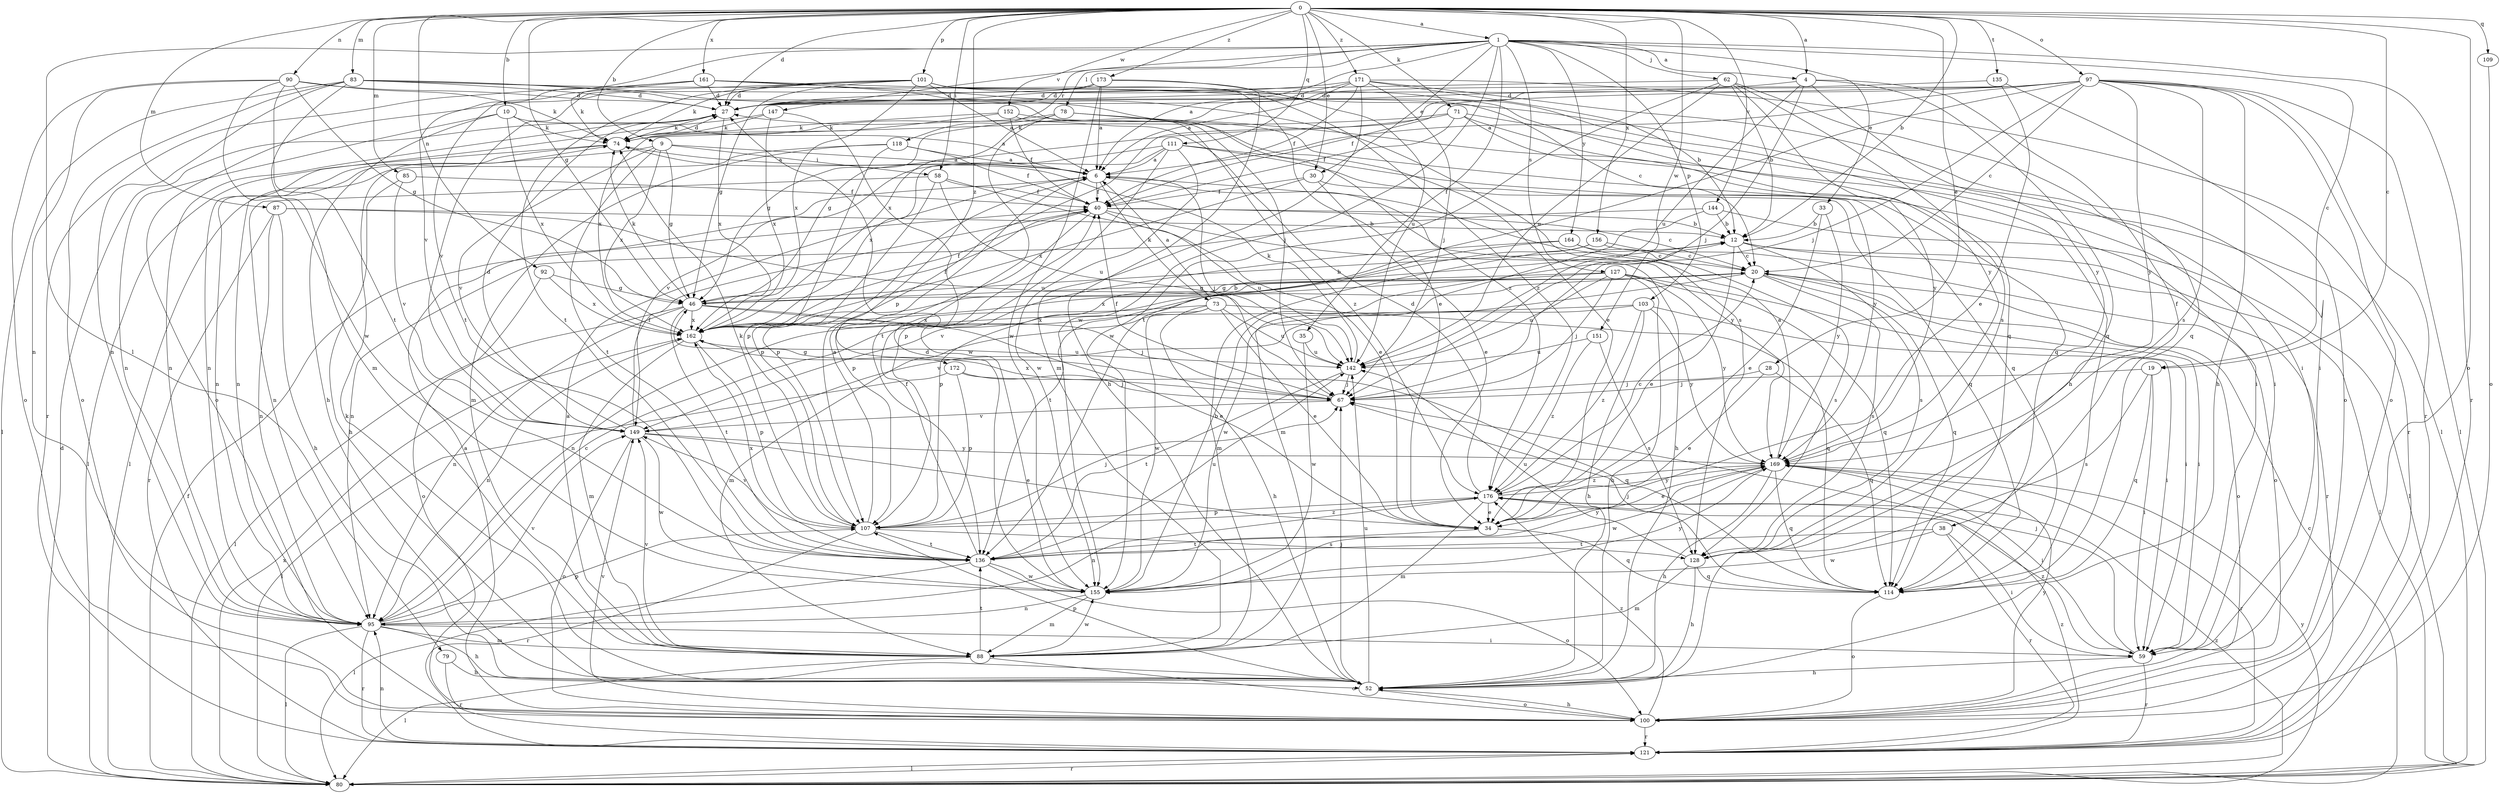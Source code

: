 strict digraph  {
0;
1;
4;
6;
9;
10;
12;
19;
20;
27;
28;
30;
33;
34;
35;
38;
40;
46;
52;
58;
59;
62;
67;
71;
73;
74;
78;
79;
80;
83;
85;
87;
88;
90;
92;
95;
97;
100;
101;
103;
107;
109;
111;
114;
118;
121;
127;
128;
135;
136;
142;
144;
147;
149;
151;
152;
155;
156;
161;
162;
164;
169;
171;
172;
173;
176;
0 -> 1  [label=a];
0 -> 4  [label=a];
0 -> 9  [label=b];
0 -> 10  [label=b];
0 -> 12  [label=b];
0 -> 19  [label=c];
0 -> 27  [label=d];
0 -> 28  [label=e];
0 -> 30  [label=e];
0 -> 46  [label=g];
0 -> 58  [label=i];
0 -> 71  [label=k];
0 -> 83  [label=m];
0 -> 85  [label=m];
0 -> 87  [label=m];
0 -> 90  [label=n];
0 -> 92  [label=n];
0 -> 97  [label=o];
0 -> 100  [label=o];
0 -> 101  [label=p];
0 -> 109  [label=q];
0 -> 111  [label=q];
0 -> 135  [label=t];
0 -> 144  [label=v];
0 -> 151  [label=w];
0 -> 152  [label=w];
0 -> 156  [label=x];
0 -> 161  [label=x];
0 -> 171  [label=z];
0 -> 172  [label=z];
0 -> 173  [label=z];
1 -> 4  [label=a];
1 -> 6  [label=a];
1 -> 19  [label=c];
1 -> 30  [label=e];
1 -> 33  [label=e];
1 -> 35  [label=f];
1 -> 62  [label=j];
1 -> 78  [label=l];
1 -> 79  [label=l];
1 -> 103  [label=p];
1 -> 118  [label=r];
1 -> 121  [label=r];
1 -> 127  [label=s];
1 -> 147  [label=v];
1 -> 149  [label=v];
1 -> 155  [label=w];
1 -> 164  [label=y];
4 -> 27  [label=d];
4 -> 38  [label=f];
4 -> 52  [label=h];
4 -> 67  [label=j];
4 -> 142  [label=u];
4 -> 169  [label=y];
6 -> 40  [label=f];
6 -> 67  [label=j];
6 -> 73  [label=k];
6 -> 107  [label=p];
6 -> 169  [label=y];
9 -> 6  [label=a];
9 -> 46  [label=g];
9 -> 58  [label=i];
9 -> 95  [label=n];
9 -> 136  [label=t];
9 -> 149  [label=v];
9 -> 162  [label=x];
10 -> 6  [label=a];
10 -> 52  [label=h];
10 -> 74  [label=k];
10 -> 95  [label=n];
10 -> 162  [label=x];
12 -> 20  [label=c];
12 -> 34  [label=e];
12 -> 80  [label=l];
12 -> 121  [label=r];
12 -> 128  [label=s];
19 -> 59  [label=i];
19 -> 67  [label=j];
19 -> 114  [label=q];
19 -> 128  [label=s];
20 -> 46  [label=g];
20 -> 59  [label=i];
20 -> 100  [label=o];
20 -> 114  [label=q];
20 -> 128  [label=s];
20 -> 155  [label=w];
20 -> 162  [label=x];
27 -> 74  [label=k];
27 -> 95  [label=n];
27 -> 162  [label=x];
28 -> 34  [label=e];
28 -> 67  [label=j];
28 -> 114  [label=q];
30 -> 34  [label=e];
30 -> 40  [label=f];
30 -> 114  [label=q];
30 -> 162  [label=x];
33 -> 12  [label=b];
33 -> 34  [label=e];
33 -> 169  [label=y];
34 -> 114  [label=q];
34 -> 136  [label=t];
35 -> 142  [label=u];
35 -> 155  [label=w];
38 -> 59  [label=i];
38 -> 121  [label=r];
38 -> 136  [label=t];
38 -> 155  [label=w];
40 -> 12  [label=b];
40 -> 20  [label=c];
40 -> 52  [label=h];
40 -> 107  [label=p];
40 -> 142  [label=u];
46 -> 12  [label=b];
46 -> 34  [label=e];
46 -> 40  [label=f];
46 -> 67  [label=j];
46 -> 74  [label=k];
46 -> 80  [label=l];
46 -> 95  [label=n];
46 -> 136  [label=t];
46 -> 162  [label=x];
52 -> 67  [label=j];
52 -> 74  [label=k];
52 -> 100  [label=o];
52 -> 107  [label=p];
52 -> 142  [label=u];
58 -> 34  [label=e];
58 -> 40  [label=f];
58 -> 95  [label=n];
58 -> 107  [label=p];
58 -> 142  [label=u];
59 -> 52  [label=h];
59 -> 67  [label=j];
59 -> 121  [label=r];
59 -> 176  [label=z];
62 -> 12  [label=b];
62 -> 27  [label=d];
62 -> 114  [label=q];
62 -> 128  [label=s];
62 -> 142  [label=u];
62 -> 155  [label=w];
62 -> 169  [label=y];
67 -> 40  [label=f];
67 -> 46  [label=g];
67 -> 149  [label=v];
67 -> 162  [label=x];
71 -> 40  [label=f];
71 -> 46  [label=g];
71 -> 59  [label=i];
71 -> 74  [label=k];
71 -> 121  [label=r];
71 -> 169  [label=y];
73 -> 6  [label=a];
73 -> 34  [label=e];
73 -> 52  [label=h];
73 -> 88  [label=m];
73 -> 114  [label=q];
73 -> 142  [label=u];
73 -> 155  [label=w];
73 -> 162  [label=x];
74 -> 6  [label=a];
74 -> 27  [label=d];
74 -> 80  [label=l];
74 -> 95  [label=n];
78 -> 34  [label=e];
78 -> 46  [label=g];
78 -> 59  [label=i];
78 -> 74  [label=k];
78 -> 136  [label=t];
79 -> 52  [label=h];
79 -> 121  [label=r];
80 -> 20  [label=c];
80 -> 27  [label=d];
80 -> 40  [label=f];
80 -> 121  [label=r];
80 -> 162  [label=x];
80 -> 169  [label=y];
80 -> 176  [label=z];
83 -> 27  [label=d];
83 -> 59  [label=i];
83 -> 67  [label=j];
83 -> 80  [label=l];
83 -> 88  [label=m];
83 -> 95  [label=n];
83 -> 100  [label=o];
83 -> 176  [label=z];
85 -> 40  [label=f];
85 -> 52  [label=h];
85 -> 149  [label=v];
87 -> 12  [label=b];
87 -> 52  [label=h];
87 -> 95  [label=n];
87 -> 121  [label=r];
87 -> 142  [label=u];
88 -> 6  [label=a];
88 -> 80  [label=l];
88 -> 100  [label=o];
88 -> 136  [label=t];
88 -> 149  [label=v];
88 -> 155  [label=w];
90 -> 27  [label=d];
90 -> 46  [label=g];
90 -> 74  [label=k];
90 -> 95  [label=n];
90 -> 100  [label=o];
90 -> 136  [label=t];
90 -> 155  [label=w];
92 -> 46  [label=g];
92 -> 100  [label=o];
92 -> 162  [label=x];
95 -> 20  [label=c];
95 -> 52  [label=h];
95 -> 59  [label=i];
95 -> 80  [label=l];
95 -> 88  [label=m];
95 -> 107  [label=p];
95 -> 121  [label=r];
95 -> 149  [label=v];
97 -> 6  [label=a];
97 -> 20  [label=c];
97 -> 27  [label=d];
97 -> 40  [label=f];
97 -> 52  [label=h];
97 -> 67  [label=j];
97 -> 80  [label=l];
97 -> 100  [label=o];
97 -> 107  [label=p];
97 -> 121  [label=r];
97 -> 128  [label=s];
97 -> 136  [label=t];
97 -> 169  [label=y];
100 -> 6  [label=a];
100 -> 52  [label=h];
100 -> 121  [label=r];
100 -> 149  [label=v];
100 -> 169  [label=y];
100 -> 176  [label=z];
101 -> 6  [label=a];
101 -> 27  [label=d];
101 -> 34  [label=e];
101 -> 46  [label=g];
101 -> 74  [label=k];
101 -> 114  [label=q];
101 -> 136  [label=t];
101 -> 149  [label=v];
101 -> 162  [label=x];
101 -> 176  [label=z];
103 -> 52  [label=h];
103 -> 59  [label=i];
103 -> 149  [label=v];
103 -> 162  [label=x];
103 -> 169  [label=y];
103 -> 176  [label=z];
107 -> 6  [label=a];
107 -> 67  [label=j];
107 -> 74  [label=k];
107 -> 121  [label=r];
107 -> 128  [label=s];
107 -> 136  [label=t];
107 -> 149  [label=v];
107 -> 176  [label=z];
109 -> 100  [label=o];
111 -> 6  [label=a];
111 -> 107  [label=p];
111 -> 114  [label=q];
111 -> 149  [label=v];
111 -> 155  [label=w];
111 -> 162  [label=x];
111 -> 169  [label=y];
114 -> 67  [label=j];
114 -> 100  [label=o];
118 -> 6  [label=a];
118 -> 40  [label=f];
118 -> 80  [label=l];
118 -> 88  [label=m];
118 -> 107  [label=p];
121 -> 80  [label=l];
121 -> 95  [label=n];
121 -> 176  [label=z];
127 -> 46  [label=g];
127 -> 52  [label=h];
127 -> 59  [label=i];
127 -> 67  [label=j];
127 -> 95  [label=n];
127 -> 114  [label=q];
127 -> 142  [label=u];
127 -> 169  [label=y];
128 -> 52  [label=h];
128 -> 88  [label=m];
128 -> 114  [label=q];
128 -> 142  [label=u];
135 -> 27  [label=d];
135 -> 34  [label=e];
135 -> 100  [label=o];
136 -> 40  [label=f];
136 -> 80  [label=l];
136 -> 100  [label=o];
136 -> 142  [label=u];
136 -> 155  [label=w];
136 -> 162  [label=x];
136 -> 169  [label=y];
142 -> 67  [label=j];
142 -> 74  [label=k];
142 -> 136  [label=t];
144 -> 12  [label=b];
144 -> 80  [label=l];
144 -> 88  [label=m];
144 -> 95  [label=n];
147 -> 74  [label=k];
147 -> 95  [label=n];
147 -> 155  [label=w];
147 -> 162  [label=x];
149 -> 27  [label=d];
149 -> 34  [label=e];
149 -> 40  [label=f];
149 -> 100  [label=o];
149 -> 155  [label=w];
149 -> 169  [label=y];
151 -> 128  [label=s];
151 -> 142  [label=u];
151 -> 176  [label=z];
152 -> 40  [label=f];
152 -> 74  [label=k];
152 -> 114  [label=q];
152 -> 162  [label=x];
152 -> 176  [label=z];
155 -> 12  [label=b];
155 -> 27  [label=d];
155 -> 88  [label=m];
155 -> 95  [label=n];
155 -> 169  [label=y];
156 -> 20  [label=c];
156 -> 88  [label=m];
156 -> 100  [label=o];
156 -> 107  [label=p];
161 -> 20  [label=c];
161 -> 27  [label=d];
161 -> 74  [label=k];
161 -> 114  [label=q];
161 -> 121  [label=r];
161 -> 128  [label=s];
161 -> 136  [label=t];
162 -> 12  [label=b];
162 -> 40  [label=f];
162 -> 88  [label=m];
162 -> 95  [label=n];
162 -> 107  [label=p];
162 -> 142  [label=u];
164 -> 20  [label=c];
164 -> 128  [label=s];
164 -> 136  [label=t];
164 -> 149  [label=v];
169 -> 6  [label=a];
169 -> 34  [label=e];
169 -> 52  [label=h];
169 -> 59  [label=i];
169 -> 114  [label=q];
169 -> 121  [label=r];
169 -> 155  [label=w];
169 -> 176  [label=z];
171 -> 6  [label=a];
171 -> 12  [label=b];
171 -> 27  [label=d];
171 -> 40  [label=f];
171 -> 59  [label=i];
171 -> 67  [label=j];
171 -> 80  [label=l];
171 -> 88  [label=m];
171 -> 162  [label=x];
172 -> 67  [label=j];
172 -> 80  [label=l];
172 -> 107  [label=p];
172 -> 114  [label=q];
173 -> 6  [label=a];
173 -> 27  [label=d];
173 -> 52  [label=h];
173 -> 100  [label=o];
173 -> 142  [label=u];
173 -> 155  [label=w];
176 -> 20  [label=c];
176 -> 27  [label=d];
176 -> 34  [label=e];
176 -> 88  [label=m];
176 -> 95  [label=n];
176 -> 107  [label=p];
176 -> 169  [label=y];
}
